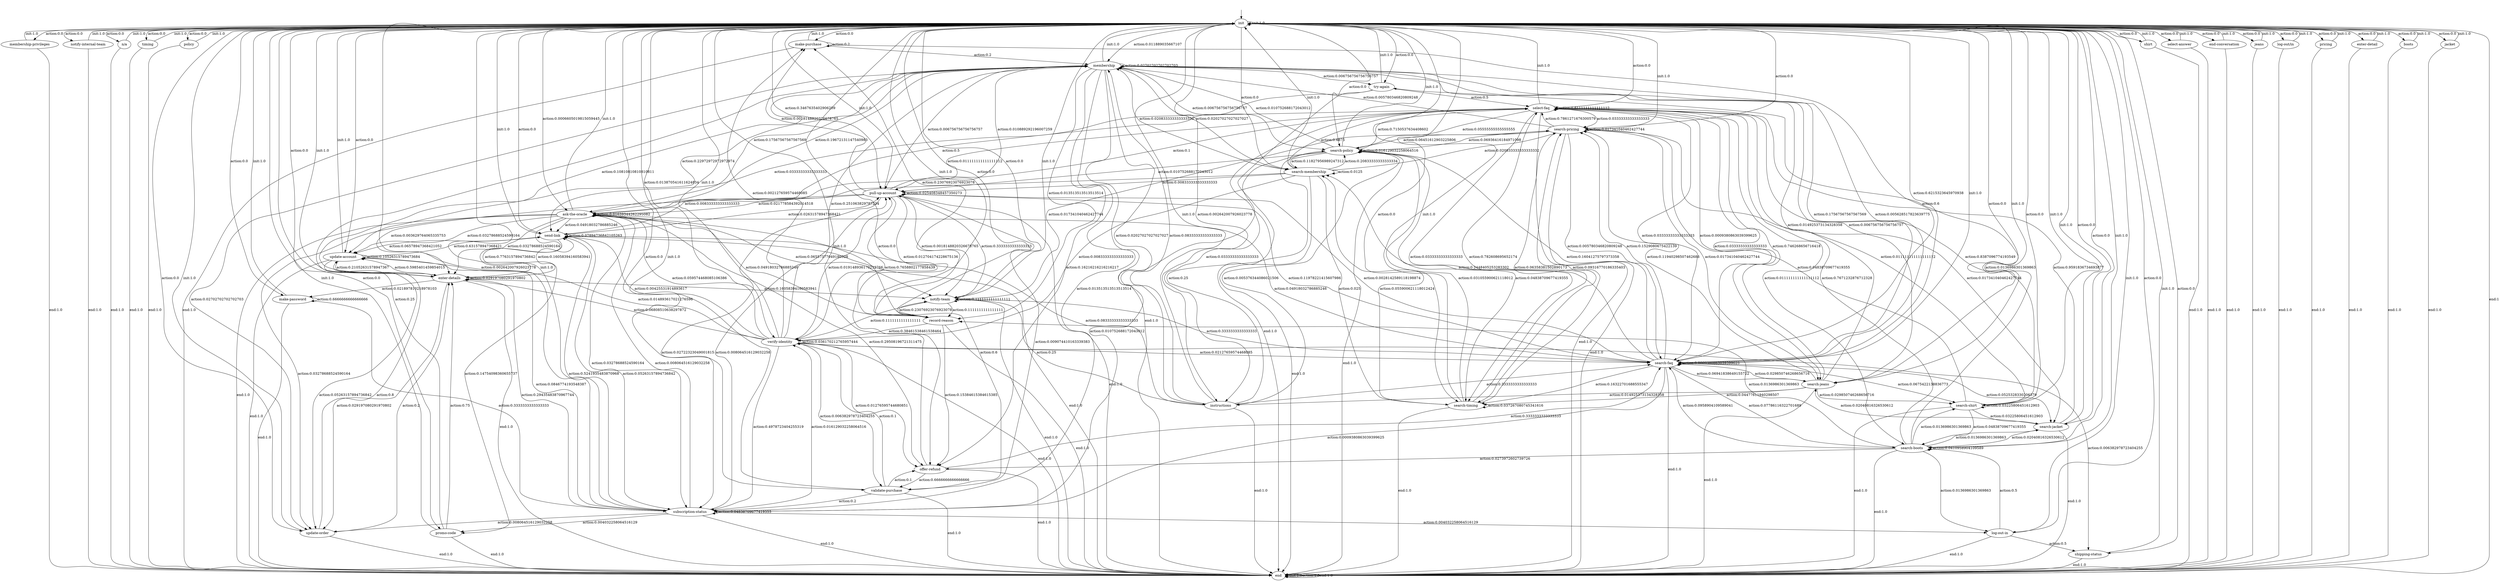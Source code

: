 digraph learned_mdp {
s0 [label="init"];
s1 [label="make-purchase"];
s2 [label="search-pricing"];
s3 [label="membership"];
s4 [label="search-boots"];
s5 [label="membership-privileges"];
s6 [label="try-again"];
s7 [label="record-reason"];
s8 [label="notify-team"];
s9 [label="log-out-in"];
s10 [label="offer-refund"];
s11 [label="update-account"];
s12 [label="subscription-status"];
s13 [label="notify-internal-team"];
s14 [label="n/a"];
s15 [label="search-timing"];
s16 [label="validate-purchase"];
s17 [label="timing"];
s18 [label="policy"];
s19 [label="search-jacket"];
s20 [label="select-faq"];
s21 [label="search-faq"];
s22 [label="shirt"];
s23 [label="verify-identity"];
s24 [label="instructions"];
s25 [label="select-answer"];
s26 [label="enter-details"];
s27 [label="ask-the-oracle"];
s28 [label="end-conversation"];
s29 [label="jeans"];
s30 [label="log-out/in"];
s31 [label="make-password"];
s32 [label="update-order"];
s33 [label="search-shirt"];
s34 [label="promo-code"];
s35 [label="pricing"];
s36 [label="send-link"];
s37 [label="enter-detail"];
s38 [label="shipping-status"];
s39 [label="search-jeans"];
s40 [label="pull-up-account"];
s41 [label="boots"];
s42 [label="search-policy"];
s43 [label="jacket"];
s44 [label="search-membership"];
s45 [label="end"];
s0 -> s0  [label="init:1.0"];
s0 -> s1  [label="action:0.0"];
s0 -> s2  [label="action:0.0"];
s0 -> s3  [label="action:0.011889035667107"];
s0 -> s4  [label="action:0.0"];
s0 -> s5  [label="action:0.0"];
s0 -> s6  [label="action:0.0"];
s0 -> s7  [label="action:0.0"];
s0 -> s8  [label="action:0.0"];
s0 -> s9  [label="action:0.0"];
s0 -> s10  [label="action:0.0"];
s0 -> s11  [label="action:0.0"];
s0 -> s12  [label="action:0.002642007926023778"];
s0 -> s13  [label="action:0.0"];
s0 -> s14  [label="action:0.0"];
s0 -> s15  [label="action:0.0"];
s0 -> s16  [label="action:0.0"];
s0 -> s17  [label="action:0.0"];
s0 -> s18  [label="action:0.0"];
s0 -> s19  [label="action:0.0"];
s0 -> s20  [label="action:0.0"];
s0 -> s21  [label="action:0.6215323645970938"];
s0 -> s22  [label="action:0.0"];
s0 -> s23  [label="action:0.013870541611624834"];
s0 -> s24  [label="action:0.002642007926023778"];
s0 -> s25  [label="action:0.0"];
s0 -> s26  [label="action:0.0"];
s0 -> s27  [label="action:0.0006605019815059445"];
s0 -> s28  [label="action:0.0"];
s0 -> s29  [label="action:0.0"];
s0 -> s30  [label="action:0.0"];
s0 -> s31  [label="action:0.0"];
s0 -> s32  [label="action:0.0"];
s0 -> s33  [label="action:0.0"];
s0 -> s34  [label="action:0.0"];
s0 -> s35  [label="action:0.0"];
s0 -> s36  [label="action:0.0"];
s0 -> s37  [label="action:0.0"];
s0 -> s38  [label="action:0.0"];
s0 -> s39  [label="action:0.0"];
s0 -> s40  [label="action:0.3467635402906209"];
s0 -> s41  [label="action:0.0"];
s0 -> s42  [label="action:0.0"];
s0 -> s43  [label="action:0.0"];
s0 -> s44  [label="action:0.0"];
s0 -> s45  [label="end:1"];
s1 -> s0  [label="init:1.0"];
s1 -> s1  [label="action:0.2"];
s1 -> s3  [label="action:0.2"];
s1 -> s21  [label="action:0.6"];
s1 -> s45 [label="end:1.0"];
s2 -> s0  [label="init:1.0"];
s2 -> s2  [label="action:0.017341040462427744"];
s2 -> s3  [label="action:0.005780346820809248"];
s2 -> s8  [label="action:0.017341040462427744"];
s2 -> s15  [label="action:0.06358381502890173"];
s2 -> s19  [label="action:0.017341040462427744"];
s2 -> s20  [label="action:0.7861271676300579"];
s2 -> s21  [label="action:0.005780346820809248"];
s2 -> s39  [label="action:0.017341040462427744"];
s2 -> s42  [label="action:0.06936416184971098"];
s2 -> s45 [label="end:1.0"];
s3 -> s0  [label="init:1.0"];
s3 -> s3  [label="action:0.02702702702702703"];
s3 -> s6  [label="action:0.006756756756756757"];
s3 -> s7  [label="action:0.013513513513513514"];
s3 -> s10  [label="action:0.16216216216216217"];
s3 -> s11  [label="action:0.22972972972972974"];
s3 -> s12  [label="action:0.013513513513513514"];
s3 -> s21  [label="action:0.17567567567567569"];
s3 -> s24  [label="action:0.02027027027027027"];
s3 -> s26  [label="action:0.10810810810810811"];
s3 -> s27  [label="action:0.17567567567567569"];
s3 -> s32  [label="action:0.02702702702702703"];
s3 -> s39  [label="action:0.006756756756756757"];
s3 -> s40  [label="action:0.006756756756756757"];
s3 -> s42  [label="action:0.006756756756756757"];
s3 -> s44  [label="action:0.02027027027027027"];
s3 -> s45 [label="end:1.0"];
s4 -> s0  [label="init:1.0"];
s4 -> s4  [label="action:0.0410958904109589"];
s4 -> s6  [label="action:0.0136986301369863"];
s4 -> s7  [label="action:0.0136986301369863"];
s4 -> s9  [label="action:0.0136986301369863"];
s4 -> s10  [label="action:0.0273972602739726"];
s4 -> s19  [label="action:0.0136986301369863"];
s4 -> s20  [label="action:0.7671232876712328"];
s4 -> s21  [label="action:0.0958904109589041"];
s4 -> s33  [label="action:0.0136986301369863"];
s4 -> s45 [label="end:1.0"];
s5 -> s0  [label="init:1.0"];
s5 -> s45 [label="end:1.0"];
s6 -> s0  [label="init:1.0"];
s6 -> s20  [label="action:0.5"];
s6 -> s27  [label="action:0.5"];
s6 -> s45 [label="end:1.0"];
s7 -> s0  [label="init:1.0"];
s7 -> s1  [label="action:0.23076923076923078"];
s7 -> s8  [label="action:0.23076923076923078"];
s7 -> s10  [label="action:0.15384615384615385"];
s7 -> s23  [label="action:0.38461538461538464"];
s7 -> s45 [label="end:1.0"];
s8 -> s0  [label="init:1.0"];
s8 -> s7  [label="action:0.1111111111111111"];
s8 -> s8  [label="action:0.1111111111111111"];
s8 -> s21  [label="action:0.3333333333333333"];
s8 -> s23  [label="action:0.1111111111111111"];
s8 -> s40  [label="action:0.3333333333333333"];
s8 -> s45 [label="end:1.0"];
s9 -> s0  [label="init:1.0"];
s9 -> s4  [label="action:0.5"];
s9 -> s38  [label="action:0.5"];
s9 -> s45 [label="end:1.0"];
s10 -> s0  [label="init:1.0"];
s10 -> s16  [label="action:0.6666666666666666"];
s10 -> s21  [label="action:0.3333333333333333"];
s10 -> s45 [label="end:1.0"];
s11 -> s0  [label="init:1.0"];
s11 -> s11  [label="action:0.10526315789473684"];
s11 -> s26  [label="action:0.21052631578947367"];
s11 -> s32  [label="action:0.05263157894736842"];
s11 -> s36  [label="action:0.631578947368421"];
s11 -> s45 [label="end:1.0"];
s12 -> s0  [label="init:1.0"];
s12 -> s9  [label="action:0.004032258064516129"];
s12 -> s11  [label="action:0.0846774193548387"];
s12 -> s12  [label="action:0.04838709677419355"];
s12 -> s23  [label="action:0.016129032258064516"];
s12 -> s26  [label="action:0.29435483870967744"];
s12 -> s27  [label="action:0.008064516129032258"];
s12 -> s32  [label="action:0.008064516129032258"];
s12 -> s34  [label="action:0.004032258064516129"];
s12 -> s36  [label="action:0.5241935483870968"];
s12 -> s40  [label="action:0.008064516129032258"];
s12 -> s45 [label="end:1.0"];
s13 -> s0  [label="init:1.0"];
s13 -> s45 [label="end:1.0"];
s14 -> s0  [label="init:1.0"];
s14 -> s45 [label="end:1.0"];
s15 -> s0  [label="init:1.0"];
s15 -> s2  [label="action:0.09316770186335403"];
s15 -> s15  [label="action:0.037267080745341616"];
s15 -> s20  [label="action:0.782608695652174"];
s15 -> s42  [label="action:0.031055900621118012"];
s15 -> s44  [label="action:0.055900621118012424"];
s15 -> s45 [label="end:1.0"];
s16 -> s0  [label="init:1.0"];
s16 -> s10  [label="action:0.1"];
s16 -> s12  [label="action:0.2"];
s16 -> s23  [label="action:0.1"];
s16 -> s27  [label="action:0.6"];
s16 -> s45 [label="end:1.0"];
s17 -> s0  [label="init:1.0"];
s17 -> s45 [label="end:1.0"];
s18 -> s0  [label="init:1.0"];
s18 -> s45 [label="end:1.0"];
s19 -> s0  [label="init:1.0"];
s19 -> s4  [label="action:0.02040816326530612"];
s19 -> s20  [label="action:0.9591836734693877"];
s19 -> s39  [label="action:0.02040816326530612"];
s19 -> s45 [label="end:1.0"];
s20 -> s0  [label="init:1.0"];
s20 -> s2  [label="action:0.03333333333333333"];
s20 -> s4  [label="action:0.011111111111111112"];
s20 -> s15  [label="action:0.03333333333333333"];
s20 -> s20  [label="action:0.6111111111111112"];
s20 -> s21  [label="action:0.03333333333333333"];
s20 -> s24  [label="action:0.03333333333333333"];
s20 -> s27  [label="action:0.011111111111111112"];
s20 -> s33  [label="action:0.011111111111111112"];
s20 -> s36  [label="action:0.03333333333333333"];
s20 -> s39  [label="action:0.03333333333333333"];
s20 -> s40  [label="action:0.1"];
s20 -> s42  [label="action:0.05555555555555555"];
s20 -> s45 [label="end:1.0"];
s21 -> s0  [label="init:1.0"];
s21 -> s2  [label="action:0.1529080675422139"];
s21 -> s3  [label="action:0.005628517823639775"];
s21 -> s4  [label="action:0.07786116322701689"];
s21 -> s12  [label="action:0.0009380863039399625"];
s21 -> s15  [label="action:0.16322701688555347"];
s21 -> s19  [label="action:0.0525328330206379"];
s21 -> s20  [label="action:0.0009380863039399625"];
s21 -> s21  [label="action:0.0009380863039399625"];
s21 -> s33  [label="action:0.0675422138836773"];
s21 -> s39  [label="action:0.06941838649155722"];
s21 -> s40  [label="action:0.0028142589118198874"];
s21 -> s42  [label="action:0.16041275797373358"];
s21 -> s44  [label="action:0.2448405253283302"];
s21 -> s45 [label="end:1.0"];
s22 -> s0  [label="init:1.0"];
s22 -> s45 [label="end:1.0"];
s23 -> s0  [label="init:1.0"];
s23 -> s1  [label="action:0.002127659574468085"];
s23 -> s3  [label="action:0.251063829787234"];
s23 -> s10  [label="action:0.01276595744680851"];
s23 -> s11  [label="action:0.014893617021276596"];
s23 -> s12  [label="action:0.4978723404255319"];
s23 -> s16  [label="action:0.006382978723404255"];
s23 -> s21  [label="action:0.02127659574468085"];
s23 -> s23  [label="action:0.036170212765957444"];
s23 -> s26  [label="action:0.06808510638297872"];
s23 -> s27  [label="action:0.059574468085106386"];
s23 -> s36  [label="action:0.00425531914893617"];
s23 -> s38  [label="action:0.006382978723404255"];
s23 -> s40  [label="action:0.019148936170212766"];
s23 -> s45 [label="end:1.0"];
s24 -> s0  [label="init:1.0"];
s24 -> s3  [label="action:0.08333333333333333"];
s24 -> s8  [label="action:0.25"];
s24 -> s21  [label="action:0.3333333333333333"];
s24 -> s36  [label="action:0.08333333333333333"];
s24 -> s42  [label="action:0.25"];
s24 -> s45 [label="end:1.0"];
s25 -> s0  [label="init:1.0"];
s25 -> s45 [label="end:1.0"];
s26 -> s0  [label="init:1.0"];
s26 -> s8  [label="action:0.16058394160583941"];
s26 -> s11  [label="action:0.5985401459854015"];
s26 -> s26  [label="action:0.029197080291970802"];
s26 -> s31  [label="action:0.021897810218978103"];
s26 -> s32  [label="action:0.029197080291970802"];
s26 -> s36  [label="action:0.16058394160583941"];
s26 -> s45 [label="end:1.0"];
s27 -> s0  [label="init:1.0"];
s27 -> s3  [label="action:0.19672131147540983"];
s27 -> s7  [label="action:0.04918032786885246"];
s27 -> s8  [label="action:0.06557377049180328"];
s27 -> s10  [label="action:0.29508196721311475"];
s27 -> s11  [label="action:0.03278688524590164"];
s27 -> s12  [label="action:0.03278688524590164"];
s27 -> s21  [label="action:0.04918032786885246"];
s27 -> s26  [label="action:0.03278688524590164"];
s27 -> s27  [label="action:0.01639344262295082"];
s27 -> s32  [label="action:0.03278688524590164"];
s27 -> s34  [label="action:0.14754098360655737"];
s27 -> s36  [label="action:0.04918032786885246"];
s27 -> s45 [label="end:1.0"];
s28 -> s0  [label="init:1.0"];
s28 -> s45 [label="end:1.0"];
s29 -> s0  [label="init:1.0"];
s29 -> s45 [label="end:1.0"];
s30 -> s0  [label="init:1.0"];
s30 -> s45 [label="end:1.0"];
s31 -> s0  [label="init:1.0"];
s31 -> s12  [label="action:0.3333333333333333"];
s31 -> s31  [label="action:0.6666666666666666"];
s31 -> s45 [label="end:1.0"];
s32 -> s0  [label="init:1.0"];
s32 -> s11  [label="action:0.8"];
s32 -> s26  [label="action:0.2"];
s32 -> s45 [label="end:1.0"];
s33 -> s0  [label="init:1.0"];
s33 -> s2  [label="action:0.04838709677419355"];
s33 -> s4  [label="action:0.04838709677419355"];
s33 -> s19  [label="action:0.03225806451612903"];
s33 -> s20  [label="action:0.8387096774193549"];
s33 -> s33  [label="action:0.03225806451612903"];
s33 -> s45 [label="end:1.0"];
s34 -> s0  [label="init:1.0"];
s34 -> s3  [label="action:0.25"];
s34 -> s26  [label="action:0.75"];
s34 -> s45 [label="end:1.0"];
s35 -> s0  [label="init:1.0"];
s35 -> s45 [label="end:1.0"];
s36 -> s0  [label="init:1.0"];
s36 -> s11  [label="action:0.06578947368421052"];
s36 -> s12  [label="action:0.05263157894736842"];
s36 -> s26  [label="action:0.7763157894736842"];
s36 -> s36  [label="action:0.07894736842105263"];
s36 -> s40  [label="action:0.02631578947368421"];
s36 -> s45 [label="end:1.0"];
s37 -> s0  [label="init:1.0"];
s37 -> s45 [label="end:1.0"];
s38 -> s0  [label="init:1.0"];
s38 -> s45 [label="end:1.0"];
s39 -> s0  [label="init:1.0"];
s39 -> s2  [label="action:0.11940298507462686"];
s39 -> s3  [label="action:0.014925373134328358"];
s39 -> s15  [label="action:0.04477611940298507"];
s39 -> s20  [label="action:0.746268656716418"];
s39 -> s21  [label="action:0.029850746268656716"];
s39 -> s24  [label="action:0.014925373134328358"];
s39 -> s33  [label="action:0.029850746268656716"];
s39 -> s45 [label="end:1.0"];
s40 -> s0  [label="init:1.0"];
s40 -> s1  [label="action:0.0018148820326678765"];
s40 -> s3  [label="action:0.010889292196007259"];
s40 -> s7  [label="action:0.012704174228675136"];
s40 -> s8  [label="action:0.0018148820326678765"];
s40 -> s12  [label="action:0.02722323049001815"];
s40 -> s16  [label="action:0.009074410163339383"];
s40 -> s21  [label="action:0.11978221415607986"];
s40 -> s23  [label="action:0.7658802177858439"];
s40 -> s26  [label="action:0.003629764065335753"];
s40 -> s27  [label="action:0.021778584392014518"];
s40 -> s40  [label="action:0.025408348457350273"];
s40 -> s45 [label="end:1.0"];
s41 -> s0  [label="init:1.0"];
s41 -> s45 [label="end:1.0"];
s42 -> s0  [label="init:1.0"];
s42 -> s2  [label="action:0.06451612903225806"];
s42 -> s3  [label="action:0.010752688172043012"];
s42 -> s12  [label="action:0.010752688172043012"];
s42 -> s15  [label="action:0.04838709677419355"];
s42 -> s20  [label="action:0.7150537634408602"];
s42 -> s24  [label="action:0.005376344086021506"];
s42 -> s40  [label="action:0.010752688172043012"];
s42 -> s42  [label="action:0.016129032258064516"];
s42 -> s44  [label="action:0.11827956989247312"];
s42 -> s45 [label="end:1.0"];
s43 -> s0  [label="init:1.0"];
s43 -> s45 [label="end:1.0"];
s44 -> s0  [label="init:1.0"];
s44 -> s2  [label="action:0.020833333333333332"];
s44 -> s3  [label="action:0.020833333333333332"];
s44 -> s15  [label="action:0.025"];
s44 -> s20  [label="action:0.6875"];
s44 -> s23  [label="action:0.008333333333333333"];
s44 -> s36  [label="action:0.008333333333333333"];
s44 -> s40  [label="action:0.008333333333333333"];
s44 -> s42  [label="action:0.20833333333333334"];
s44 -> s44  [label="action:0.0125"];
s44 -> s45 [label="end:1.0"];
s45 -> s45 [label="init:1.0"];
s45 -> s45  [label="action:1.0"];
s45 -> s45  [label="end:1.0"];
__start0 [label="", shape=none];
__start0 -> s0  [label=""];
}